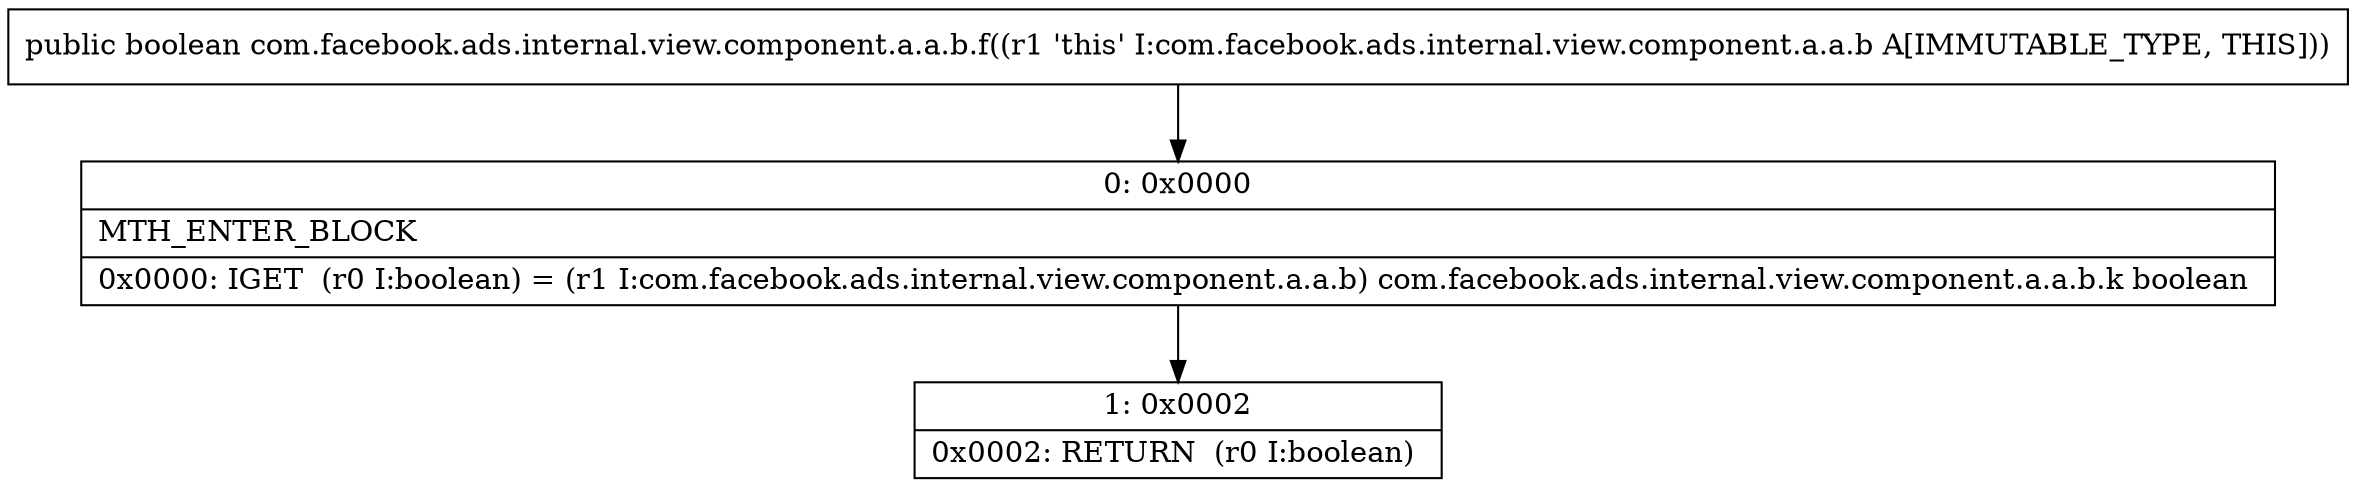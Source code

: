 digraph "CFG forcom.facebook.ads.internal.view.component.a.a.b.f()Z" {
Node_0 [shape=record,label="{0\:\ 0x0000|MTH_ENTER_BLOCK\l|0x0000: IGET  (r0 I:boolean) = (r1 I:com.facebook.ads.internal.view.component.a.a.b) com.facebook.ads.internal.view.component.a.a.b.k boolean \l}"];
Node_1 [shape=record,label="{1\:\ 0x0002|0x0002: RETURN  (r0 I:boolean) \l}"];
MethodNode[shape=record,label="{public boolean com.facebook.ads.internal.view.component.a.a.b.f((r1 'this' I:com.facebook.ads.internal.view.component.a.a.b A[IMMUTABLE_TYPE, THIS])) }"];
MethodNode -> Node_0;
Node_0 -> Node_1;
}

